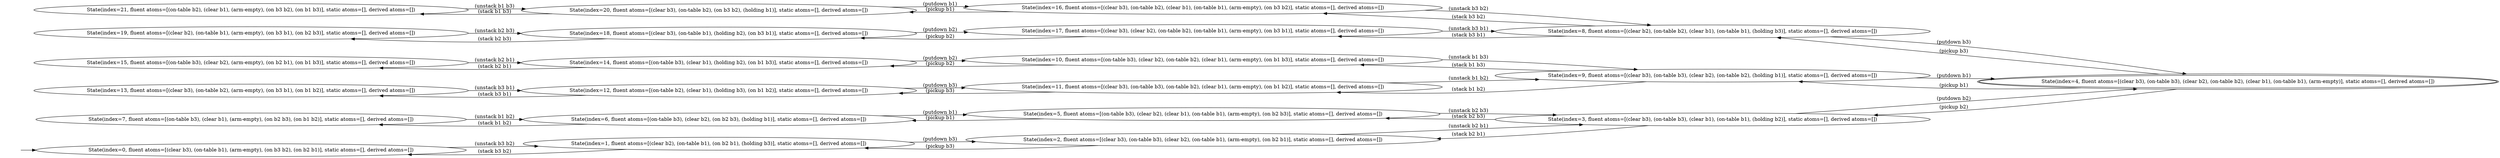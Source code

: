 digraph {
rankdir="LR"
s0[label="State(index=0, fluent atoms=[(clear b3), (on-table b1), (arm-empty), (on b3 b2), (on b2 b1)], static atoms=[], derived atoms=[])"]
s1[label="State(index=1, fluent atoms=[(clear b2), (on-table b1), (on b2 b1), (holding b3)], static atoms=[], derived atoms=[])"]
s2[label="State(index=2, fluent atoms=[(clear b3), (on-table b3), (clear b2), (on-table b1), (arm-empty), (on b2 b1)], static atoms=[], derived atoms=[])"]
s3[label="State(index=3, fluent atoms=[(clear b3), (on-table b3), (clear b1), (on-table b1), (holding b2)], static atoms=[], derived atoms=[])"]
s4[peripheries=2,label="State(index=4, fluent atoms=[(clear b3), (on-table b3), (clear b2), (on-table b2), (clear b1), (on-table b1), (arm-empty)], static atoms=[], derived atoms=[])"]
s5[label="State(index=5, fluent atoms=[(on-table b3), (clear b2), (clear b1), (on-table b1), (arm-empty), (on b2 b3)], static atoms=[], derived atoms=[])"]
s6[label="State(index=6, fluent atoms=[(on-table b3), (clear b2), (on b2 b3), (holding b1)], static atoms=[], derived atoms=[])"]
s7[label="State(index=7, fluent atoms=[(on-table b3), (clear b1), (arm-empty), (on b2 b3), (on b1 b2)], static atoms=[], derived atoms=[])"]
s8[label="State(index=8, fluent atoms=[(clear b2), (on-table b2), (clear b1), (on-table b1), (holding b3)], static atoms=[], derived atoms=[])"]
s9[label="State(index=9, fluent atoms=[(clear b3), (on-table b3), (clear b2), (on-table b2), (holding b1)], static atoms=[], derived atoms=[])"]
s10[label="State(index=10, fluent atoms=[(on-table b3), (clear b2), (on-table b2), (clear b1), (arm-empty), (on b1 b3)], static atoms=[], derived atoms=[])"]
s11[label="State(index=11, fluent atoms=[(clear b3), (on-table b3), (on-table b2), (clear b1), (arm-empty), (on b1 b2)], static atoms=[], derived atoms=[])"]
s12[label="State(index=12, fluent atoms=[(on-table b2), (clear b1), (holding b3), (on b1 b2)], static atoms=[], derived atoms=[])"]
s13[label="State(index=13, fluent atoms=[(clear b3), (on-table b2), (arm-empty), (on b3 b1), (on b1 b2)], static atoms=[], derived atoms=[])"]
s14[label="State(index=14, fluent atoms=[(on-table b3), (clear b1), (holding b2), (on b1 b3)], static atoms=[], derived atoms=[])"]
s15[label="State(index=15, fluent atoms=[(on-table b3), (clear b2), (arm-empty), (on b2 b1), (on b1 b3)], static atoms=[], derived atoms=[])"]
s16[label="State(index=16, fluent atoms=[(clear b3), (on-table b2), (clear b1), (on-table b1), (arm-empty), (on b3 b2)], static atoms=[], derived atoms=[])"]
s17[label="State(index=17, fluent atoms=[(clear b3), (clear b2), (on-table b2), (on-table b1), (arm-empty), (on b3 b1)], static atoms=[], derived atoms=[])"]
s18[label="State(index=18, fluent atoms=[(clear b3), (on-table b1), (holding b2), (on b3 b1)], static atoms=[], derived atoms=[])"]
s19[label="State(index=19, fluent atoms=[(clear b2), (on-table b1), (arm-empty), (on b3 b1), (on b2 b3)], static atoms=[], derived atoms=[])"]
s20[label="State(index=20, fluent atoms=[(clear b3), (on-table b2), (on b3 b2), (holding b1)], static atoms=[], derived atoms=[])"]
s21[label="State(index=21, fluent atoms=[(on-table b2), (clear b1), (arm-empty), (on b3 b2), (on b1 b3)], static atoms=[], derived atoms=[])"]
Dangling [ label = "", style = invis ]
{ rank = same; Dangling }
Dangling -> s0
{ rank = same; s0,s7,s13,s15,s19,s21}
{ rank = same; s1,s6,s12,s14,s18,s20}
{ rank = same; s2,s5,s10,s11,s16,s17}
{ rank = same; s3,s8,s9}
{ rank = same; s4}
s0->s1 [label="(unstack b3 b2)"]
s1->s2 [label="(putdown b3)"]
s1->s0 [label="(stack b3 b2)"]
s2->s1 [label="(pickup b3)"]
s2->s3 [label="(unstack b2 b1)"]
s3->s4 [label="(putdown b2)"]
s3->s5 [label="(stack b2 b3)"]
s3->s2 [label="(stack b2 b1)"]
s5->s6 [label="(pickup b1)"]
s5->s3 [label="(unstack b2 b3)"]
s6->s5 [label="(putdown b1)"]
s6->s7 [label="(stack b1 b2)"]
s7->s6 [label="(unstack b1 b2)"]
s4->s8 [label="(pickup b3)"]
s4->s3 [label="(pickup b2)"]
s4->s9 [label="(pickup b1)"]
s9->s4 [label="(putdown b1)"]
s9->s10 [label="(stack b1 b3)"]
s9->s11 [label="(stack b1 b2)"]
s11->s12 [label="(pickup b3)"]
s11->s9 [label="(unstack b1 b2)"]
s12->s11 [label="(putdown b3)"]
s12->s13 [label="(stack b3 b1)"]
s13->s12 [label="(unstack b3 b1)"]
s10->s14 [label="(pickup b2)"]
s10->s9 [label="(unstack b1 b3)"]
s14->s10 [label="(putdown b2)"]
s14->s15 [label="(stack b2 b1)"]
s15->s14 [label="(unstack b2 b1)"]
s8->s4 [label="(putdown b3)"]
s8->s16 [label="(stack b3 b2)"]
s8->s17 [label="(stack b3 b1)"]
s17->s18 [label="(pickup b2)"]
s17->s8 [label="(unstack b3 b1)"]
s18->s17 [label="(putdown b2)"]
s18->s19 [label="(stack b2 b3)"]
s19->s18 [label="(unstack b2 b3)"]
s16->s20 [label="(pickup b1)"]
s16->s8 [label="(unstack b3 b2)"]
s20->s16 [label="(putdown b1)"]
s20->s21 [label="(stack b1 b3)"]
s21->s20 [label="(unstack b1 b3)"]
}
